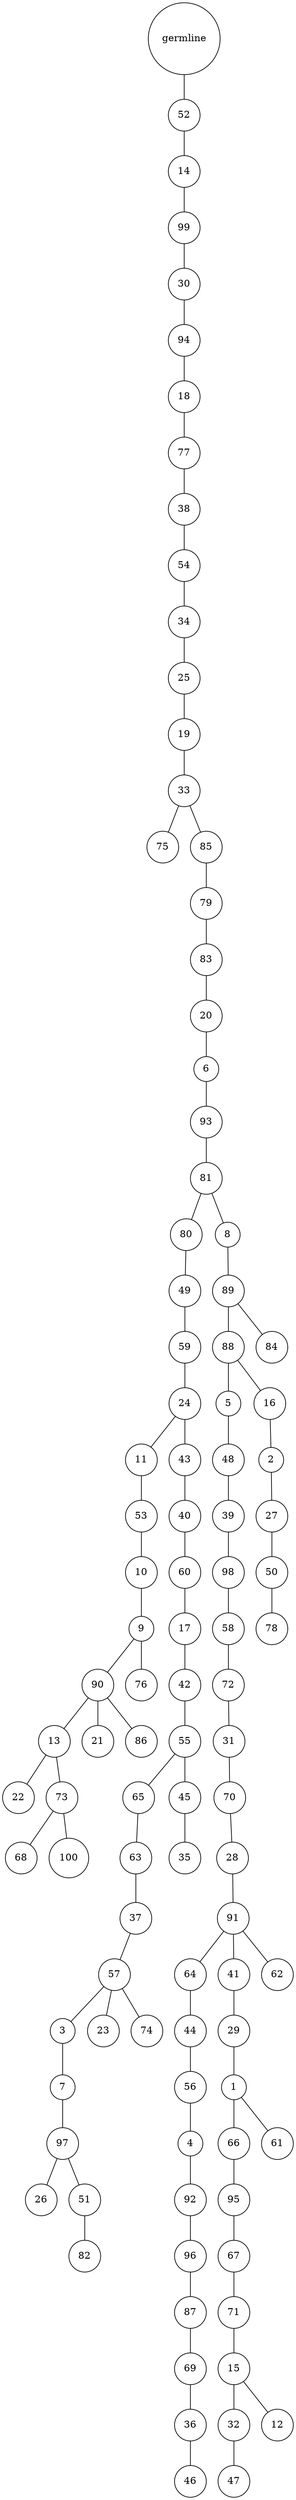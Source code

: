 graph {
	rankdir=UD;
	splines=line;
	node [shape=circle]
	"0x7fd0864c0ee0" [label="germline"];
	"0x7fd0864c0f10" [label="52"];
	"0x7fd0864c0ee0" -- "0x7fd0864c0f10" ;
	"0x7fd0864c0f40" [label="14"];
	"0x7fd0864c0f10" -- "0x7fd0864c0f40" ;
	"0x7fd0864c0f70" [label="99"];
	"0x7fd0864c0f40" -- "0x7fd0864c0f70" ;
	"0x7fd0864c0fa0" [label="30"];
	"0x7fd0864c0f70" -- "0x7fd0864c0fa0" ;
	"0x7fd0864c0fd0" [label="94"];
	"0x7fd0864c0fa0" -- "0x7fd0864c0fd0" ;
	"0x7fd0864c5040" [label="18"];
	"0x7fd0864c0fd0" -- "0x7fd0864c5040" ;
	"0x7fd0864c5070" [label="77"];
	"0x7fd0864c5040" -- "0x7fd0864c5070" ;
	"0x7fd0864c50a0" [label="38"];
	"0x7fd0864c5070" -- "0x7fd0864c50a0" ;
	"0x7fd0864c50d0" [label="54"];
	"0x7fd0864c50a0" -- "0x7fd0864c50d0" ;
	"0x7fd0864c5100" [label="34"];
	"0x7fd0864c50d0" -- "0x7fd0864c5100" ;
	"0x7fd0864c5130" [label="25"];
	"0x7fd0864c5100" -- "0x7fd0864c5130" ;
	"0x7fd0864c5160" [label="19"];
	"0x7fd0864c5130" -- "0x7fd0864c5160" ;
	"0x7fd0864c5190" [label="33"];
	"0x7fd0864c5160" -- "0x7fd0864c5190" ;
	"0x7fd0864c51c0" [label="75"];
	"0x7fd0864c5190" -- "0x7fd0864c51c0" ;
	"0x7fd0864c51f0" [label="85"];
	"0x7fd0864c5190" -- "0x7fd0864c51f0" ;
	"0x7fd0864c5220" [label="79"];
	"0x7fd0864c51f0" -- "0x7fd0864c5220" ;
	"0x7fd0864c5250" [label="83"];
	"0x7fd0864c5220" -- "0x7fd0864c5250" ;
	"0x7fd0864c5280" [label="20"];
	"0x7fd0864c5250" -- "0x7fd0864c5280" ;
	"0x7fd0864c52b0" [label="6"];
	"0x7fd0864c5280" -- "0x7fd0864c52b0" ;
	"0x7fd0864c52e0" [label="93"];
	"0x7fd0864c52b0" -- "0x7fd0864c52e0" ;
	"0x7fd0864c5310" [label="81"];
	"0x7fd0864c52e0" -- "0x7fd0864c5310" ;
	"0x7fd0864c5340" [label="80"];
	"0x7fd0864c5310" -- "0x7fd0864c5340" ;
	"0x7fd0864c5370" [label="49"];
	"0x7fd0864c5340" -- "0x7fd0864c5370" ;
	"0x7fd0864c53a0" [label="59"];
	"0x7fd0864c5370" -- "0x7fd0864c53a0" ;
	"0x7fd0864c53d0" [label="24"];
	"0x7fd0864c53a0" -- "0x7fd0864c53d0" ;
	"0x7fd0864c5400" [label="11"];
	"0x7fd0864c53d0" -- "0x7fd0864c5400" ;
	"0x7fd0864c5430" [label="53"];
	"0x7fd0864c5400" -- "0x7fd0864c5430" ;
	"0x7fd0864c5460" [label="10"];
	"0x7fd0864c5430" -- "0x7fd0864c5460" ;
	"0x7fd0864c5490" [label="9"];
	"0x7fd0864c5460" -- "0x7fd0864c5490" ;
	"0x7fd0864c54c0" [label="90"];
	"0x7fd0864c5490" -- "0x7fd0864c54c0" ;
	"0x7fd0864c54f0" [label="13"];
	"0x7fd0864c54c0" -- "0x7fd0864c54f0" ;
	"0x7fd0864c5520" [label="22"];
	"0x7fd0864c54f0" -- "0x7fd0864c5520" ;
	"0x7fd0864c5550" [label="73"];
	"0x7fd0864c54f0" -- "0x7fd0864c5550" ;
	"0x7fd0864c5580" [label="68"];
	"0x7fd0864c5550" -- "0x7fd0864c5580" ;
	"0x7fd0864c55b0" [label="100"];
	"0x7fd0864c5550" -- "0x7fd0864c55b0" ;
	"0x7fd0864c55e0" [label="21"];
	"0x7fd0864c54c0" -- "0x7fd0864c55e0" ;
	"0x7fd0864c5610" [label="86"];
	"0x7fd0864c54c0" -- "0x7fd0864c5610" ;
	"0x7fd0864c5640" [label="76"];
	"0x7fd0864c5490" -- "0x7fd0864c5640" ;
	"0x7fd0864c5670" [label="43"];
	"0x7fd0864c53d0" -- "0x7fd0864c5670" ;
	"0x7fd0864c56a0" [label="40"];
	"0x7fd0864c5670" -- "0x7fd0864c56a0" ;
	"0x7fd0864c56d0" [label="60"];
	"0x7fd0864c56a0" -- "0x7fd0864c56d0" ;
	"0x7fd0864c5700" [label="17"];
	"0x7fd0864c56d0" -- "0x7fd0864c5700" ;
	"0x7fd0864c5730" [label="42"];
	"0x7fd0864c5700" -- "0x7fd0864c5730" ;
	"0x7fd0864c5760" [label="55"];
	"0x7fd0864c5730" -- "0x7fd0864c5760" ;
	"0x7fd0864c5790" [label="65"];
	"0x7fd0864c5760" -- "0x7fd0864c5790" ;
	"0x7fd0864c57c0" [label="63"];
	"0x7fd0864c5790" -- "0x7fd0864c57c0" ;
	"0x7fd0864c57f0" [label="37"];
	"0x7fd0864c57c0" -- "0x7fd0864c57f0" ;
	"0x7fd0864c5820" [label="57"];
	"0x7fd0864c57f0" -- "0x7fd0864c5820" ;
	"0x7fd0864c5850" [label="3"];
	"0x7fd0864c5820" -- "0x7fd0864c5850" ;
	"0x7fd0864c5880" [label="7"];
	"0x7fd0864c5850" -- "0x7fd0864c5880" ;
	"0x7fd0864c58b0" [label="97"];
	"0x7fd0864c5880" -- "0x7fd0864c58b0" ;
	"0x7fd0864c58e0" [label="26"];
	"0x7fd0864c58b0" -- "0x7fd0864c58e0" ;
	"0x7fd0864c5910" [label="51"];
	"0x7fd0864c58b0" -- "0x7fd0864c5910" ;
	"0x7fd0864c5940" [label="82"];
	"0x7fd0864c5910" -- "0x7fd0864c5940" ;
	"0x7fd0864c5970" [label="23"];
	"0x7fd0864c5820" -- "0x7fd0864c5970" ;
	"0x7fd0864c59a0" [label="74"];
	"0x7fd0864c5820" -- "0x7fd0864c59a0" ;
	"0x7fd0864c59d0" [label="45"];
	"0x7fd0864c5760" -- "0x7fd0864c59d0" ;
	"0x7fd0864c5a00" [label="35"];
	"0x7fd0864c59d0" -- "0x7fd0864c5a00" ;
	"0x7fd0864c5a30" [label="8"];
	"0x7fd0864c5310" -- "0x7fd0864c5a30" ;
	"0x7fd0864c5a60" [label="89"];
	"0x7fd0864c5a30" -- "0x7fd0864c5a60" ;
	"0x7fd0864c5a90" [label="88"];
	"0x7fd0864c5a60" -- "0x7fd0864c5a90" ;
	"0x7fd0864c5ac0" [label="5"];
	"0x7fd0864c5a90" -- "0x7fd0864c5ac0" ;
	"0x7fd0864c5af0" [label="48"];
	"0x7fd0864c5ac0" -- "0x7fd0864c5af0" ;
	"0x7fd0864c5b20" [label="39"];
	"0x7fd0864c5af0" -- "0x7fd0864c5b20" ;
	"0x7fd0864c5b50" [label="98"];
	"0x7fd0864c5b20" -- "0x7fd0864c5b50" ;
	"0x7fd0864c5b80" [label="58"];
	"0x7fd0864c5b50" -- "0x7fd0864c5b80" ;
	"0x7fd0864c5bb0" [label="72"];
	"0x7fd0864c5b80" -- "0x7fd0864c5bb0" ;
	"0x7fd0864c5be0" [label="31"];
	"0x7fd0864c5bb0" -- "0x7fd0864c5be0" ;
	"0x7fd0864c5c10" [label="70"];
	"0x7fd0864c5be0" -- "0x7fd0864c5c10" ;
	"0x7fd0864c5c40" [label="28"];
	"0x7fd0864c5c10" -- "0x7fd0864c5c40" ;
	"0x7fd0864c5c70" [label="91"];
	"0x7fd0864c5c40" -- "0x7fd0864c5c70" ;
	"0x7fd0864c5ca0" [label="64"];
	"0x7fd0864c5c70" -- "0x7fd0864c5ca0" ;
	"0x7fd0864c5cd0" [label="44"];
	"0x7fd0864c5ca0" -- "0x7fd0864c5cd0" ;
	"0x7fd0864c5d00" [label="56"];
	"0x7fd0864c5cd0" -- "0x7fd0864c5d00" ;
	"0x7fd0864c5d30" [label="4"];
	"0x7fd0864c5d00" -- "0x7fd0864c5d30" ;
	"0x7fd0864c5d60" [label="92"];
	"0x7fd0864c5d30" -- "0x7fd0864c5d60" ;
	"0x7fd0864c5d90" [label="96"];
	"0x7fd0864c5d60" -- "0x7fd0864c5d90" ;
	"0x7fd0864c5dc0" [label="87"];
	"0x7fd0864c5d90" -- "0x7fd0864c5dc0" ;
	"0x7fd0864c5df0" [label="69"];
	"0x7fd0864c5dc0" -- "0x7fd0864c5df0" ;
	"0x7fd0864c5e20" [label="36"];
	"0x7fd0864c5df0" -- "0x7fd0864c5e20" ;
	"0x7fd0864c5e50" [label="46"];
	"0x7fd0864c5e20" -- "0x7fd0864c5e50" ;
	"0x7fd0864c5e80" [label="41"];
	"0x7fd0864c5c70" -- "0x7fd0864c5e80" ;
	"0x7fd0864c5eb0" [label="29"];
	"0x7fd0864c5e80" -- "0x7fd0864c5eb0" ;
	"0x7fd0864c5ee0" [label="1"];
	"0x7fd0864c5eb0" -- "0x7fd0864c5ee0" ;
	"0x7fd0864c5f10" [label="66"];
	"0x7fd0864c5ee0" -- "0x7fd0864c5f10" ;
	"0x7fd0864c5f40" [label="95"];
	"0x7fd0864c5f10" -- "0x7fd0864c5f40" ;
	"0x7fd0864c5f70" [label="67"];
	"0x7fd0864c5f40" -- "0x7fd0864c5f70" ;
	"0x7fd0864c5fa0" [label="71"];
	"0x7fd0864c5f70" -- "0x7fd0864c5fa0" ;
	"0x7fd0864c5fd0" [label="15"];
	"0x7fd0864c5fa0" -- "0x7fd0864c5fd0" ;
	"0x7fd0864cd040" [label="32"];
	"0x7fd0864c5fd0" -- "0x7fd0864cd040" ;
	"0x7fd0864cd070" [label="47"];
	"0x7fd0864cd040" -- "0x7fd0864cd070" ;
	"0x7fd0864cd0a0" [label="12"];
	"0x7fd0864c5fd0" -- "0x7fd0864cd0a0" ;
	"0x7fd0864cd0d0" [label="61"];
	"0x7fd0864c5ee0" -- "0x7fd0864cd0d0" ;
	"0x7fd0864cd100" [label="62"];
	"0x7fd0864c5c70" -- "0x7fd0864cd100" ;
	"0x7fd0864cd130" [label="16"];
	"0x7fd0864c5a90" -- "0x7fd0864cd130" ;
	"0x7fd0864cd160" [label="2"];
	"0x7fd0864cd130" -- "0x7fd0864cd160" ;
	"0x7fd0864cd190" [label="27"];
	"0x7fd0864cd160" -- "0x7fd0864cd190" ;
	"0x7fd0864cd1c0" [label="50"];
	"0x7fd0864cd190" -- "0x7fd0864cd1c0" ;
	"0x7fd0864cd1f0" [label="78"];
	"0x7fd0864cd1c0" -- "0x7fd0864cd1f0" ;
	"0x7fd0864cd220" [label="84"];
	"0x7fd0864c5a60" -- "0x7fd0864cd220" ;
}
